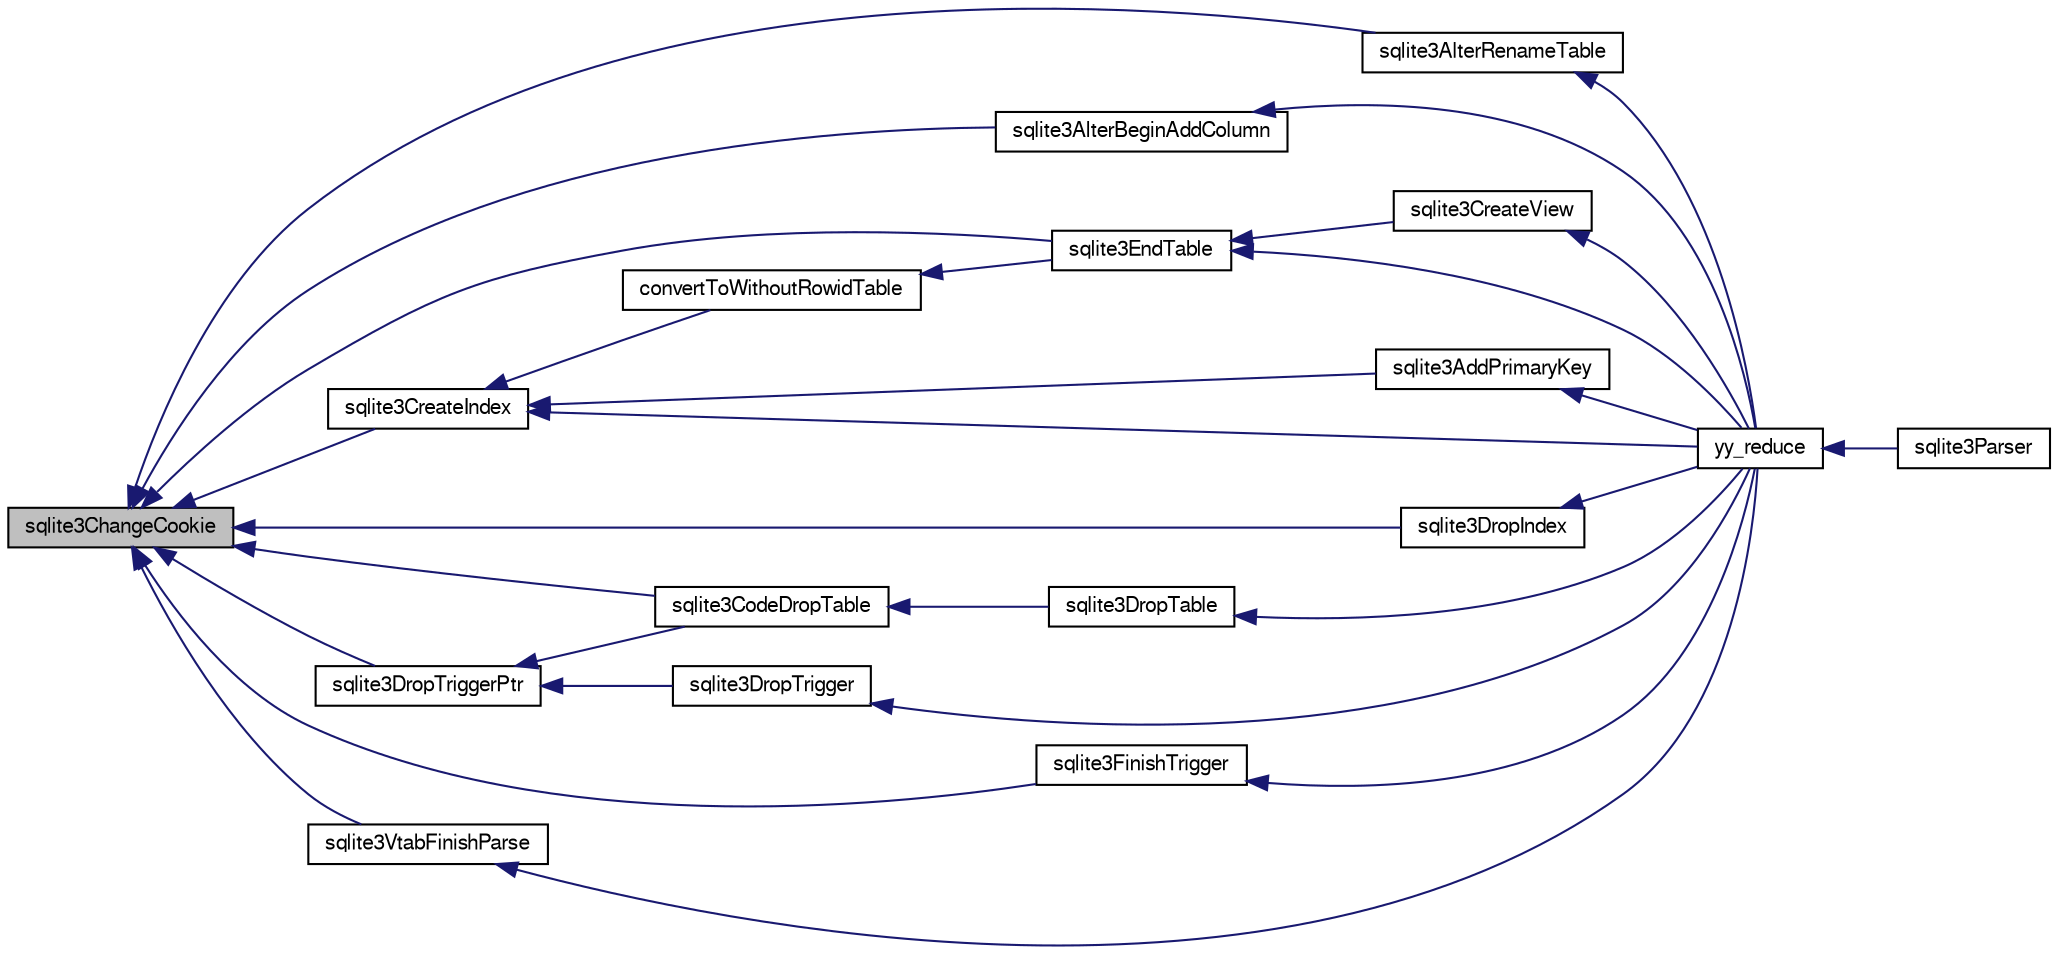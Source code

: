 digraph "sqlite3ChangeCookie"
{
  edge [fontname="FreeSans",fontsize="10",labelfontname="FreeSans",labelfontsize="10"];
  node [fontname="FreeSans",fontsize="10",shape=record];
  rankdir="LR";
  Node469149 [label="sqlite3ChangeCookie",height=0.2,width=0.4,color="black", fillcolor="grey75", style="filled", fontcolor="black"];
  Node469149 -> Node469150 [dir="back",color="midnightblue",fontsize="10",style="solid",fontname="FreeSans"];
  Node469150 [label="sqlite3AlterRenameTable",height=0.2,width=0.4,color="black", fillcolor="white", style="filled",URL="$sqlite3_8c.html#aa5cfdb507ff74e559f2efb0318c96d2c"];
  Node469150 -> Node469151 [dir="back",color="midnightblue",fontsize="10",style="solid",fontname="FreeSans"];
  Node469151 [label="yy_reduce",height=0.2,width=0.4,color="black", fillcolor="white", style="filled",URL="$sqlite3_8c.html#a7c419a9b25711c666a9a2449ef377f14"];
  Node469151 -> Node469152 [dir="back",color="midnightblue",fontsize="10",style="solid",fontname="FreeSans"];
  Node469152 [label="sqlite3Parser",height=0.2,width=0.4,color="black", fillcolor="white", style="filled",URL="$sqlite3_8c.html#a0327d71a5fabe0b6a343d78a2602e72a"];
  Node469149 -> Node469153 [dir="back",color="midnightblue",fontsize="10",style="solid",fontname="FreeSans"];
  Node469153 [label="sqlite3AlterBeginAddColumn",height=0.2,width=0.4,color="black", fillcolor="white", style="filled",URL="$sqlite3_8c.html#a884f7bc342f8753d938ae1f1b9157d2d"];
  Node469153 -> Node469151 [dir="back",color="midnightblue",fontsize="10",style="solid",fontname="FreeSans"];
  Node469149 -> Node469154 [dir="back",color="midnightblue",fontsize="10",style="solid",fontname="FreeSans"];
  Node469154 [label="sqlite3EndTable",height=0.2,width=0.4,color="black", fillcolor="white", style="filled",URL="$sqlite3_8c.html#a7b5f2c66c0f0b6f819d970ca389768b0"];
  Node469154 -> Node469155 [dir="back",color="midnightblue",fontsize="10",style="solid",fontname="FreeSans"];
  Node469155 [label="sqlite3CreateView",height=0.2,width=0.4,color="black", fillcolor="white", style="filled",URL="$sqlite3_8c.html#a9d85cb00ff71dee5cd9a019503a6982e"];
  Node469155 -> Node469151 [dir="back",color="midnightblue",fontsize="10",style="solid",fontname="FreeSans"];
  Node469154 -> Node469151 [dir="back",color="midnightblue",fontsize="10",style="solid",fontname="FreeSans"];
  Node469149 -> Node469156 [dir="back",color="midnightblue",fontsize="10",style="solid",fontname="FreeSans"];
  Node469156 [label="sqlite3CodeDropTable",height=0.2,width=0.4,color="black", fillcolor="white", style="filled",URL="$sqlite3_8c.html#aaf9a8d65346dc15bfcd60bc48e885f46"];
  Node469156 -> Node469157 [dir="back",color="midnightblue",fontsize="10",style="solid",fontname="FreeSans"];
  Node469157 [label="sqlite3DropTable",height=0.2,width=0.4,color="black", fillcolor="white", style="filled",URL="$sqlite3_8c.html#a5534f77364b5568783c0e50db3c9defb"];
  Node469157 -> Node469151 [dir="back",color="midnightblue",fontsize="10",style="solid",fontname="FreeSans"];
  Node469149 -> Node469158 [dir="back",color="midnightblue",fontsize="10",style="solid",fontname="FreeSans"];
  Node469158 [label="sqlite3CreateIndex",height=0.2,width=0.4,color="black", fillcolor="white", style="filled",URL="$sqlite3_8c.html#a8dbe5e590ab6c58a8c45f34f7c81e825"];
  Node469158 -> Node469159 [dir="back",color="midnightblue",fontsize="10",style="solid",fontname="FreeSans"];
  Node469159 [label="sqlite3AddPrimaryKey",height=0.2,width=0.4,color="black", fillcolor="white", style="filled",URL="$sqlite3_8c.html#af2b0672c3379d2a7d927d210ae0ade62"];
  Node469159 -> Node469151 [dir="back",color="midnightblue",fontsize="10",style="solid",fontname="FreeSans"];
  Node469158 -> Node469160 [dir="back",color="midnightblue",fontsize="10",style="solid",fontname="FreeSans"];
  Node469160 [label="convertToWithoutRowidTable",height=0.2,width=0.4,color="black", fillcolor="white", style="filled",URL="$sqlite3_8c.html#a0d41effc4e4a0ba740429a08f6747313"];
  Node469160 -> Node469154 [dir="back",color="midnightblue",fontsize="10",style="solid",fontname="FreeSans"];
  Node469158 -> Node469151 [dir="back",color="midnightblue",fontsize="10",style="solid",fontname="FreeSans"];
  Node469149 -> Node469161 [dir="back",color="midnightblue",fontsize="10",style="solid",fontname="FreeSans"];
  Node469161 [label="sqlite3DropIndex",height=0.2,width=0.4,color="black", fillcolor="white", style="filled",URL="$sqlite3_8c.html#a3ffd2536f34a0cf6d427710b06b71e83"];
  Node469161 -> Node469151 [dir="back",color="midnightblue",fontsize="10",style="solid",fontname="FreeSans"];
  Node469149 -> Node469162 [dir="back",color="midnightblue",fontsize="10",style="solid",fontname="FreeSans"];
  Node469162 [label="sqlite3FinishTrigger",height=0.2,width=0.4,color="black", fillcolor="white", style="filled",URL="$sqlite3_8c.html#a15231afa0ac739363aee4cdb88380886"];
  Node469162 -> Node469151 [dir="back",color="midnightblue",fontsize="10",style="solid",fontname="FreeSans"];
  Node469149 -> Node469163 [dir="back",color="midnightblue",fontsize="10",style="solid",fontname="FreeSans"];
  Node469163 [label="sqlite3DropTriggerPtr",height=0.2,width=0.4,color="black", fillcolor="white", style="filled",URL="$sqlite3_8c.html#aa3a84617bfc76be1c61c27fc2b6d0b17"];
  Node469163 -> Node469156 [dir="back",color="midnightblue",fontsize="10",style="solid",fontname="FreeSans"];
  Node469163 -> Node469164 [dir="back",color="midnightblue",fontsize="10",style="solid",fontname="FreeSans"];
  Node469164 [label="sqlite3DropTrigger",height=0.2,width=0.4,color="black", fillcolor="white", style="filled",URL="$sqlite3_8c.html#affdf1dd65e331b06feaef6ff8636305f"];
  Node469164 -> Node469151 [dir="back",color="midnightblue",fontsize="10",style="solid",fontname="FreeSans"];
  Node469149 -> Node469165 [dir="back",color="midnightblue",fontsize="10",style="solid",fontname="FreeSans"];
  Node469165 [label="sqlite3VtabFinishParse",height=0.2,width=0.4,color="black", fillcolor="white", style="filled",URL="$sqlite3_8c.html#a31979f7a03df3cc53c4189dd1f3ea24c"];
  Node469165 -> Node469151 [dir="back",color="midnightblue",fontsize="10",style="solid",fontname="FreeSans"];
}
